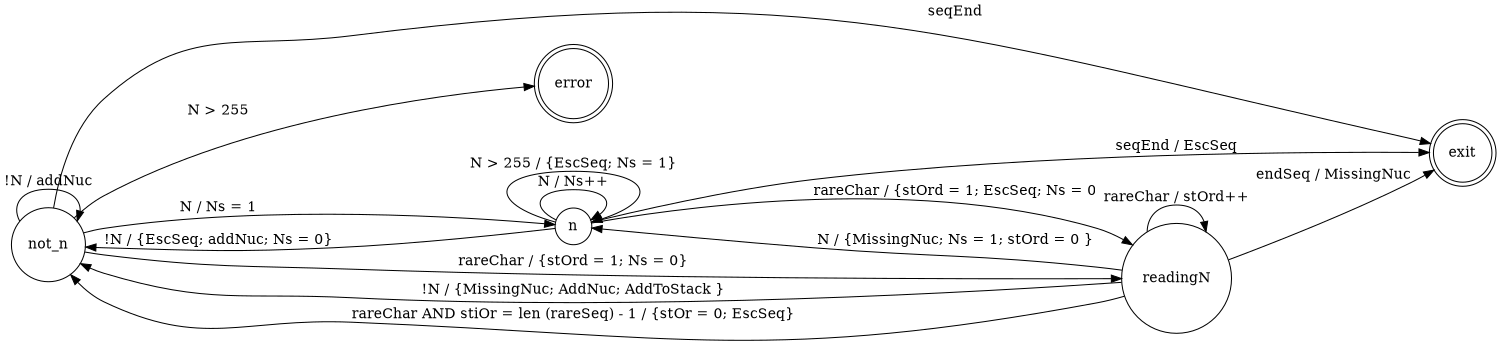 digraph compressing_fsm {
	rankdir = LR;
	size="10"
	node [shape = doublecircle]; exit error;
	node [shape = circle];
	not_n -> n [label = "N / Ns = 1"];
	not_n -> not_n [label = "!N / addNuc"];
	not_n -> readingN [label = "rareChar / {stOrd = 1; Ns = 0}"];
	not_n -> exit [label = "seqEnd"];
	not_n -> error [label = "N > 255"];
	n -> not_n [label = "!N / {EscSeq; addNuc; Ns = 0}"];
	n -> n [label= "N / Ns++"];
	n -> n [label= "N > 255 / {EscSeq; Ns = 1}"];
	n -> readingN [label = "rareChar / {stOrd = 1; EscSeq; Ns = 0"];
	n -> exit [label = "seqEnd / EscSeq"];
	readingN -> not_n [label = "!N / {MissingNuc; AddNuc; AddToStack }"];
	readingN -> n [label = "N / {MissingNuc; Ns = 1; stOrd = 0 }"];
	readingN -> exit [label = "endSeq / MissingNuc"];
	readingN -> readingN [label = "rareChar / stOrd++"];
	readingN -> not_n [label = "rareChar AND stiOr = len (rareSeq) - 1 / {stOr = 0; EscSeq}"];
}
